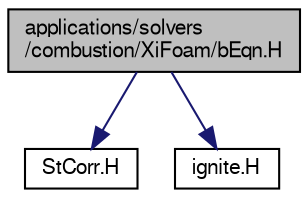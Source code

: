 digraph "applications/solvers/combustion/XiFoam/bEqn.H"
{
  bgcolor="transparent";
  edge [fontname="FreeSans",fontsize="10",labelfontname="FreeSans",labelfontsize="10"];
  node [fontname="FreeSans",fontsize="10",shape=record];
  Node0 [label="applications/solvers\l/combustion/XiFoam/bEqn.H",height=0.2,width=0.4,color="black", fillcolor="grey75", style="filled", fontcolor="black"];
  Node0 -> Node1 [color="midnightblue",fontsize="10",style="solid",fontname="FreeSans"];
  Node1 [label="StCorr.H",height=0.2,width=0.4,color="black",URL="$a01082.html"];
  Node0 -> Node2 [color="midnightblue",fontsize="10",style="solid",fontname="FreeSans"];
  Node2 [label="ignite.H",height=0.2,width=0.4,color="black",URL="$a01055.html"];
}
